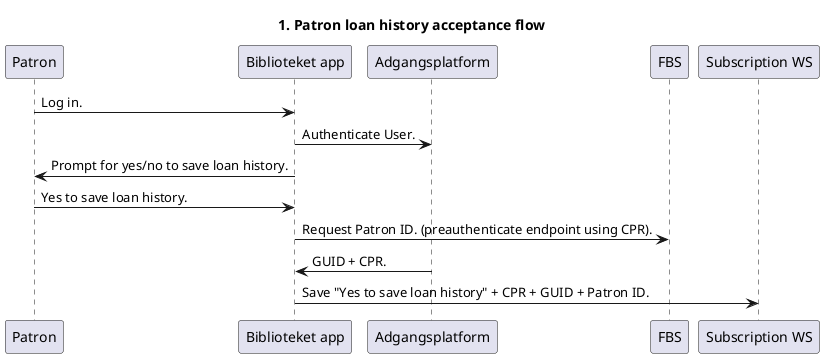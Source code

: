 @startuml

    Title: 1. Patron loan history acceptance flow

            "Patron"->"Biblioteket app": Log in.
            "Biblioteket app"->"Adgangsplatform": Authenticate User.
            "Biblioteket app"->"Patron": Prompt for yes/no to save loan history.
            "Patron"->"Biblioteket app": Yes to save loan history.
            "Biblioteket app"->"FBS": Request Patron ID. (preauthenticate endpoint using CPR).
            "Adgangsplatform"->"Biblioteket app": GUID + CPR.
            "Biblioteket app"->"Subscription WS": Save "Yes to save loan history" + CPR + GUID + Patron ID.

@enduml

@startuml

    Title: 2. Anonymous Loan history web service data accumulation flow
     
            "FBS"->"Service Platform": Daily data dump of loan history (PatronID + PID).
            "Service Platform"->"Danmarks Statistik": Data dump is "sanitized", enriched and anonymized.
            "Danmarks Statistik"->"Faktor": Delivery of statistics based on loan history etc.
            "Faktor"->"Anonymous Loan History WS": Export anonymized loan history.

@enduml

@startuml

    Title: 3. Loan history web service data accumulation flow
         
            "FBS"->"Service Platform": Daily data dump of loan history (PatronID + PID).
            "Loanhistory WS"->"Service Platform": Request latest changes to loan history.
            "Service Platform"->"Loanhistory WS": Return latest changes to loan history.
            "Loanhistory WS"->"Subscription WS": Request list of users with "Yes to save loan history".
            "Subscription WS"->"Loanhistory WS": Return Patron ID for each user with "Yes to save loan history".
            "Loanhistory WS"->"Loanhistory WS": For each user": Extract and save loan history.

@enduml
@startuml

    Title: 4. Patron recommendation flow

            "Patron"->"Biblioteket app": Request recommendations.
            "Biblioteket app"->"Recommendation WS": Request recommendations for Patron X (Patron ID || GUID).
            "Recommendation WS"->"Loanhistory WS": Request loan history for Patron X.
            "Loanhistory WS"->"Recommendation WS": Return loan history for Patron X.
            "Recommendation WS"->"Recommendation WS": Generate recommendations for Patron X. (On the fly || daily)
            "Recommendation WS"->"Biblioteket app": Return recommendations for Patron X (List of PID's).
            "Biblioteket app"->"Patron": Display recommendations.

@enduml